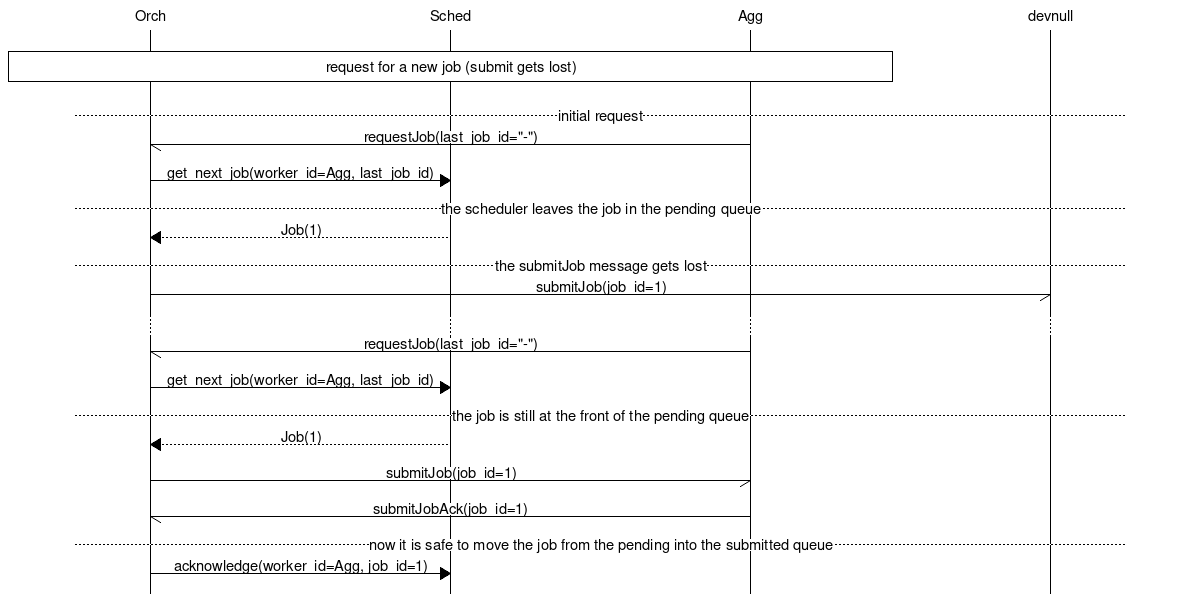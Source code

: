 msc {
  hscale = "2.0";

  Orch, Sched, Agg, devnull;

  |||;
  Orch box Agg [ label = "request for a new job (submit gets lost)" ];
  |||;

  --- [ label = "initial request" ];

  Agg->Orch [ label="requestJob(last_job_id=\"-\")" ];
  Orch=>Sched [ label="get_next_job(worker_id=Agg, last_job_id)" ];
  --- [ label = "the scheduler leaves the job in the pending queue" ];
  Sched>>Orch [ label="Job(1)" ];
  --- [ label = "the submitJob message gets lost" ];
  Orch->devnull [ label="submitJob(job_id=1)" ];
  ...;
  Agg->Orch [ label="requestJob(last_job_id=\"-\")" ];
  Orch=>Sched [ label="get_next_job(worker_id=Agg, last_job_id)" ];
  --- [ label = "the job is still at the front of the pending queue" ];
  Sched>>Orch [ label="Job(1)" ];
  Orch->Agg [ label="submitJob(job_id=1)" ];
  Agg->Orch [ label="submitJobAck(job_id=1)" ];
  --- [ label = "now it is safe to move the job from the pending into the submitted queue" ];
  Orch=>Sched [ label="acknowledge(worker_id=Agg, job_id=1)" ];
}
